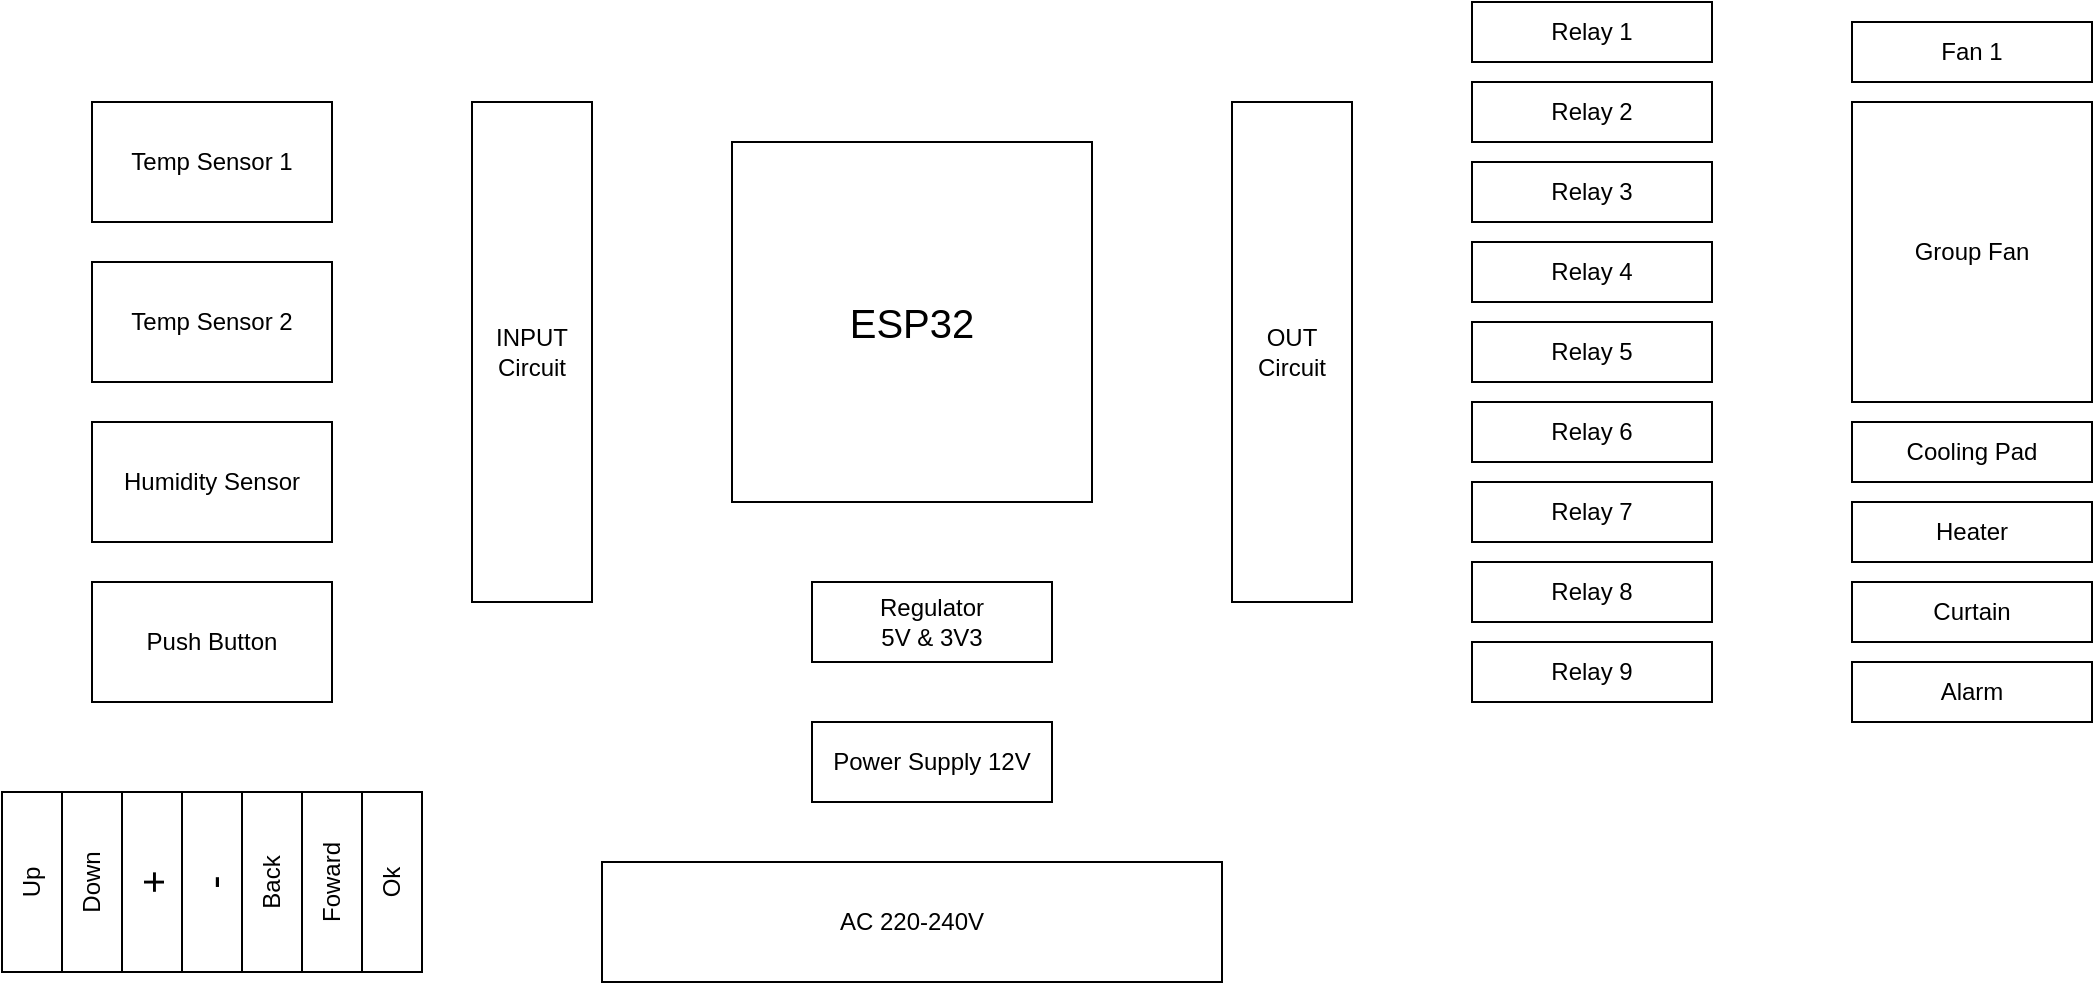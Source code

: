 <mxfile version="14.1.1" type="github">
  <diagram id="56Go-gq-7w3DxhV44uWK" name="Page-1">
    <mxGraphModel dx="1632" dy="707" grid="1" gridSize="10" guides="1" tooltips="1" connect="1" arrows="1" fold="1" page="1" pageScale="1" pageWidth="850" pageHeight="1100" math="0" shadow="0">
      <root>
        <mxCell id="0" />
        <mxCell id="1" parent="0" />
        <mxCell id="k7p3xYgrQuZx1QTl7_Ga-2" value="&lt;font style=&quot;font-size: 20px&quot;&gt;ESP32&lt;/font&gt;" style="whiteSpace=wrap;html=1;aspect=fixed;" vertex="1" parent="1">
          <mxGeometry x="350" y="180" width="180" height="180" as="geometry" />
        </mxCell>
        <mxCell id="k7p3xYgrQuZx1QTl7_Ga-3" value="&lt;div&gt;OUT&lt;/div&gt;Circuit" style="rounded=0;whiteSpace=wrap;html=1;" vertex="1" parent="1">
          <mxGeometry x="600" y="160" width="60" height="250" as="geometry" />
        </mxCell>
        <mxCell id="k7p3xYgrQuZx1QTl7_Ga-5" value="&lt;div&gt;INPUT&lt;br&gt;&lt;/div&gt;Circuit" style="rounded=0;whiteSpace=wrap;html=1;" vertex="1" parent="1">
          <mxGeometry x="220" y="160" width="60" height="250" as="geometry" />
        </mxCell>
        <mxCell id="k7p3xYgrQuZx1QTl7_Ga-6" value="Temp Sensor 1" style="rounded=0;whiteSpace=wrap;html=1;" vertex="1" parent="1">
          <mxGeometry x="30" y="160" width="120" height="60" as="geometry" />
        </mxCell>
        <mxCell id="k7p3xYgrQuZx1QTl7_Ga-7" value="Temp Sensor 2" style="rounded=0;whiteSpace=wrap;html=1;" vertex="1" parent="1">
          <mxGeometry x="30" y="240" width="120" height="60" as="geometry" />
        </mxCell>
        <mxCell id="k7p3xYgrQuZx1QTl7_Ga-8" value="Humidity Sensor" style="rounded=0;whiteSpace=wrap;html=1;" vertex="1" parent="1">
          <mxGeometry x="30" y="320" width="120" height="60" as="geometry" />
        </mxCell>
        <mxCell id="k7p3xYgrQuZx1QTl7_Ga-9" value="Push Button" style="rounded=0;whiteSpace=wrap;html=1;" vertex="1" parent="1">
          <mxGeometry x="30" y="400" width="120" height="60" as="geometry" />
        </mxCell>
        <mxCell id="k7p3xYgrQuZx1QTl7_Ga-10" value="Up" style="rounded=0;whiteSpace=wrap;html=1;rotation=-90;" vertex="1" parent="1">
          <mxGeometry x="-45" y="535" width="90" height="30" as="geometry" />
        </mxCell>
        <mxCell id="k7p3xYgrQuZx1QTl7_Ga-11" value="Down" style="rounded=0;whiteSpace=wrap;html=1;rotation=-90;" vertex="1" parent="1">
          <mxGeometry x="-15" y="535" width="90" height="30" as="geometry" />
        </mxCell>
        <mxCell id="k7p3xYgrQuZx1QTl7_Ga-12" value="&lt;font style=&quot;font-size: 20px&quot;&gt;+&lt;/font&gt;" style="rounded=0;whiteSpace=wrap;html=1;rotation=-90;" vertex="1" parent="1">
          <mxGeometry x="15" y="535" width="90" height="30" as="geometry" />
        </mxCell>
        <mxCell id="k7p3xYgrQuZx1QTl7_Ga-14" value="&lt;font style=&quot;font-size: 20px&quot;&gt;-&lt;/font&gt;" style="rounded=0;whiteSpace=wrap;html=1;rotation=-90;" vertex="1" parent="1">
          <mxGeometry x="45" y="535" width="90" height="30" as="geometry" />
        </mxCell>
        <mxCell id="k7p3xYgrQuZx1QTl7_Ga-15" value="Back" style="rounded=0;whiteSpace=wrap;html=1;rotation=-90;" vertex="1" parent="1">
          <mxGeometry x="75" y="535" width="90" height="30" as="geometry" />
        </mxCell>
        <mxCell id="k7p3xYgrQuZx1QTl7_Ga-16" value="Foward" style="rounded=0;whiteSpace=wrap;html=1;rotation=-90;" vertex="1" parent="1">
          <mxGeometry x="105" y="535" width="90" height="30" as="geometry" />
        </mxCell>
        <mxCell id="k7p3xYgrQuZx1QTl7_Ga-17" value="AC 220-240V" style="rounded=0;whiteSpace=wrap;html=1;" vertex="1" parent="1">
          <mxGeometry x="285" y="540" width="310" height="60" as="geometry" />
        </mxCell>
        <mxCell id="k7p3xYgrQuZx1QTl7_Ga-18" value="&lt;div&gt;Regulator&lt;/div&gt;&lt;div&gt;5V &amp;amp; 3V3&lt;br&gt;&lt;/div&gt;" style="rounded=0;whiteSpace=wrap;html=1;" vertex="1" parent="1">
          <mxGeometry x="390" y="400" width="120" height="40" as="geometry" />
        </mxCell>
        <mxCell id="k7p3xYgrQuZx1QTl7_Ga-19" value="Power Supply 12V" style="rounded=0;whiteSpace=wrap;html=1;" vertex="1" parent="1">
          <mxGeometry x="390" y="470" width="120" height="40" as="geometry" />
        </mxCell>
        <mxCell id="k7p3xYgrQuZx1QTl7_Ga-20" value="Relay 1" style="rounded=0;whiteSpace=wrap;html=1;" vertex="1" parent="1">
          <mxGeometry x="720" y="110" width="120" height="30" as="geometry" />
        </mxCell>
        <mxCell id="k7p3xYgrQuZx1QTl7_Ga-21" value="Relay 2" style="rounded=0;whiteSpace=wrap;html=1;" vertex="1" parent="1">
          <mxGeometry x="720" y="150" width="120" height="30" as="geometry" />
        </mxCell>
        <mxCell id="k7p3xYgrQuZx1QTl7_Ga-22" value="Relay 3" style="rounded=0;whiteSpace=wrap;html=1;" vertex="1" parent="1">
          <mxGeometry x="720" y="190" width="120" height="30" as="geometry" />
        </mxCell>
        <mxCell id="k7p3xYgrQuZx1QTl7_Ga-23" value="Relay 4" style="rounded=0;whiteSpace=wrap;html=1;" vertex="1" parent="1">
          <mxGeometry x="720" y="230" width="120" height="30" as="geometry" />
        </mxCell>
        <mxCell id="k7p3xYgrQuZx1QTl7_Ga-24" value="Relay 5" style="rounded=0;whiteSpace=wrap;html=1;" vertex="1" parent="1">
          <mxGeometry x="720" y="270" width="120" height="30" as="geometry" />
        </mxCell>
        <mxCell id="k7p3xYgrQuZx1QTl7_Ga-25" value="Relay 6" style="rounded=0;whiteSpace=wrap;html=1;" vertex="1" parent="1">
          <mxGeometry x="720" y="310" width="120" height="30" as="geometry" />
        </mxCell>
        <mxCell id="k7p3xYgrQuZx1QTl7_Ga-26" value="Relay 7" style="rounded=0;whiteSpace=wrap;html=1;" vertex="1" parent="1">
          <mxGeometry x="720" y="350" width="120" height="30" as="geometry" />
        </mxCell>
        <mxCell id="k7p3xYgrQuZx1QTl7_Ga-27" value="Relay 8" style="rounded=0;whiteSpace=wrap;html=1;" vertex="1" parent="1">
          <mxGeometry x="720" y="390" width="120" height="30" as="geometry" />
        </mxCell>
        <mxCell id="k7p3xYgrQuZx1QTl7_Ga-28" value="Relay 9" style="rounded=0;whiteSpace=wrap;html=1;" vertex="1" parent="1">
          <mxGeometry x="720" y="430" width="120" height="30" as="geometry" />
        </mxCell>
        <mxCell id="k7p3xYgrQuZx1QTl7_Ga-29" value="Fan 1" style="rounded=0;whiteSpace=wrap;html=1;" vertex="1" parent="1">
          <mxGeometry x="910" y="120" width="120" height="30" as="geometry" />
        </mxCell>
        <mxCell id="k7p3xYgrQuZx1QTl7_Ga-30" value="Group Fan" style="rounded=0;whiteSpace=wrap;html=1;" vertex="1" parent="1">
          <mxGeometry x="910" y="160" width="120" height="150" as="geometry" />
        </mxCell>
        <mxCell id="k7p3xYgrQuZx1QTl7_Ga-31" value="Cooling Pad" style="rounded=0;whiteSpace=wrap;html=1;" vertex="1" parent="1">
          <mxGeometry x="910" y="320" width="120" height="30" as="geometry" />
        </mxCell>
        <mxCell id="k7p3xYgrQuZx1QTl7_Ga-32" value="Heater" style="rounded=0;whiteSpace=wrap;html=1;" vertex="1" parent="1">
          <mxGeometry x="910" y="360" width="120" height="30" as="geometry" />
        </mxCell>
        <mxCell id="k7p3xYgrQuZx1QTl7_Ga-33" value="Curtain" style="rounded=0;whiteSpace=wrap;html=1;" vertex="1" parent="1">
          <mxGeometry x="910" y="400" width="120" height="30" as="geometry" />
        </mxCell>
        <mxCell id="k7p3xYgrQuZx1QTl7_Ga-34" value="Alarm" style="rounded=0;whiteSpace=wrap;html=1;" vertex="1" parent="1">
          <mxGeometry x="910" y="440" width="120" height="30" as="geometry" />
        </mxCell>
        <mxCell id="k7p3xYgrQuZx1QTl7_Ga-35" value="Ok" style="rounded=0;whiteSpace=wrap;html=1;rotation=-90;" vertex="1" parent="1">
          <mxGeometry x="135" y="535" width="90" height="30" as="geometry" />
        </mxCell>
      </root>
    </mxGraphModel>
  </diagram>
</mxfile>
